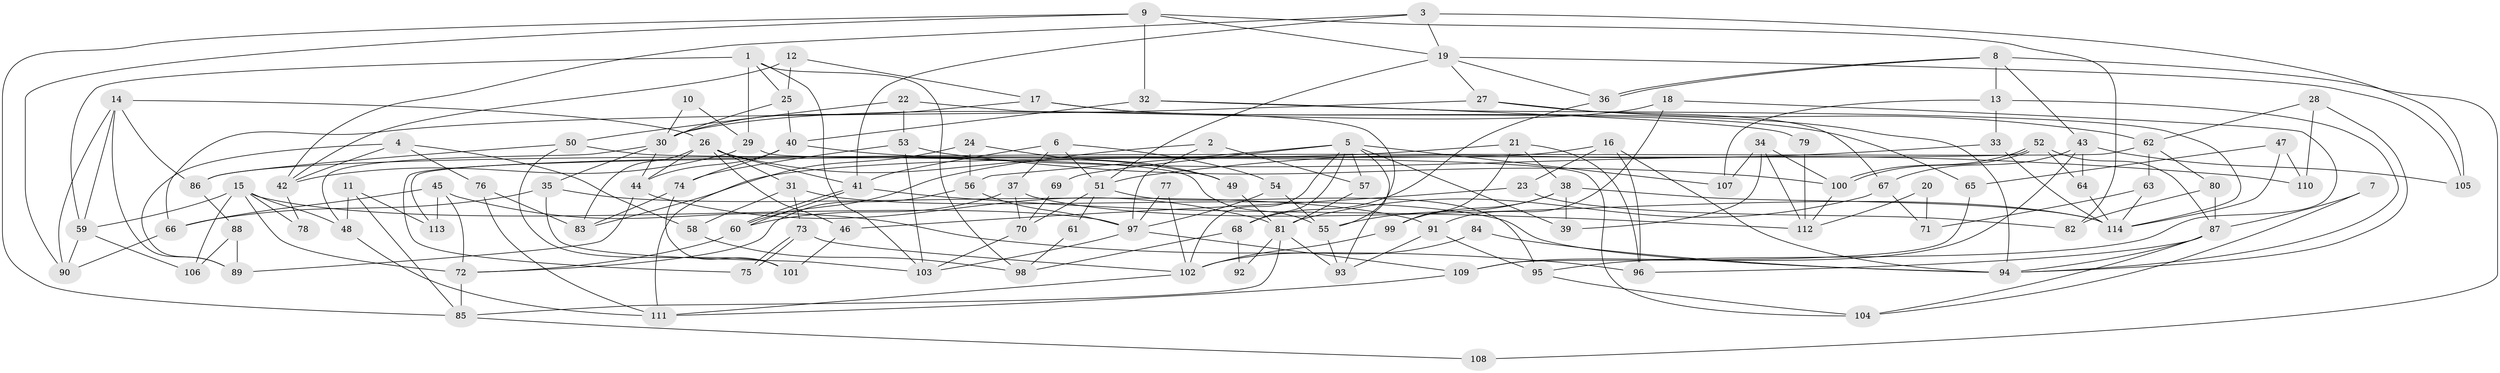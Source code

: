 // Generated by graph-tools (version 1.1) at 2025/50/03/09/25 03:50:15]
// undirected, 114 vertices, 228 edges
graph export_dot {
graph [start="1"]
  node [color=gray90,style=filled];
  1;
  2;
  3;
  4;
  5;
  6;
  7;
  8;
  9;
  10;
  11;
  12;
  13;
  14;
  15;
  16;
  17;
  18;
  19;
  20;
  21;
  22;
  23;
  24;
  25;
  26;
  27;
  28;
  29;
  30;
  31;
  32;
  33;
  34;
  35;
  36;
  37;
  38;
  39;
  40;
  41;
  42;
  43;
  44;
  45;
  46;
  47;
  48;
  49;
  50;
  51;
  52;
  53;
  54;
  55;
  56;
  57;
  58;
  59;
  60;
  61;
  62;
  63;
  64;
  65;
  66;
  67;
  68;
  69;
  70;
  71;
  72;
  73;
  74;
  75;
  76;
  77;
  78;
  79;
  80;
  81;
  82;
  83;
  84;
  85;
  86;
  87;
  88;
  89;
  90;
  91;
  92;
  93;
  94;
  95;
  96;
  97;
  98;
  99;
  100;
  101;
  102;
  103;
  104;
  105;
  106;
  107;
  108;
  109;
  110;
  111;
  112;
  113;
  114;
  1 -- 59;
  1 -- 25;
  1 -- 29;
  1 -- 98;
  1 -- 103;
  2 -- 60;
  2 -- 97;
  2 -- 57;
  3 -- 19;
  3 -- 42;
  3 -- 41;
  3 -- 105;
  4 -- 42;
  4 -- 76;
  4 -- 58;
  4 -- 89;
  5 -- 93;
  5 -- 57;
  5 -- 39;
  5 -- 56;
  5 -- 68;
  5 -- 69;
  5 -- 102;
  5 -- 107;
  6 -- 37;
  6 -- 41;
  6 -- 51;
  6 -- 54;
  7 -- 104;
  7 -- 87;
  8 -- 43;
  8 -- 36;
  8 -- 36;
  8 -- 13;
  8 -- 108;
  9 -- 85;
  9 -- 90;
  9 -- 19;
  9 -- 32;
  9 -- 82;
  10 -- 29;
  10 -- 30;
  11 -- 113;
  11 -- 48;
  11 -- 85;
  12 -- 25;
  12 -- 17;
  12 -- 42;
  13 -- 33;
  13 -- 94;
  13 -- 107;
  14 -- 26;
  14 -- 86;
  14 -- 59;
  14 -- 89;
  14 -- 90;
  15 -- 97;
  15 -- 72;
  15 -- 48;
  15 -- 59;
  15 -- 78;
  15 -- 106;
  16 -- 96;
  16 -- 94;
  16 -- 23;
  16 -- 86;
  17 -- 94;
  17 -- 30;
  17 -- 65;
  18 -- 95;
  18 -- 30;
  18 -- 91;
  19 -- 36;
  19 -- 27;
  19 -- 51;
  19 -- 105;
  20 -- 112;
  20 -- 71;
  21 -- 38;
  21 -- 96;
  21 -- 83;
  21 -- 99;
  22 -- 53;
  22 -- 50;
  22 -- 55;
  23 -- 46;
  23 -- 82;
  24 -- 56;
  24 -- 49;
  24 -- 111;
  25 -- 40;
  25 -- 30;
  26 -- 41;
  26 -- 44;
  26 -- 31;
  26 -- 46;
  26 -- 49;
  26 -- 83;
  27 -- 67;
  27 -- 62;
  27 -- 66;
  28 -- 110;
  28 -- 94;
  28 -- 62;
  29 -- 104;
  29 -- 42;
  30 -- 35;
  30 -- 44;
  30 -- 48;
  31 -- 73;
  31 -- 58;
  31 -- 94;
  32 -- 114;
  32 -- 40;
  32 -- 79;
  33 -- 51;
  33 -- 114;
  34 -- 112;
  34 -- 107;
  34 -- 39;
  34 -- 100;
  35 -- 103;
  35 -- 66;
  35 -- 91;
  36 -- 68;
  37 -- 114;
  37 -- 60;
  37 -- 70;
  38 -- 99;
  38 -- 39;
  38 -- 55;
  38 -- 114;
  40 -- 74;
  40 -- 44;
  40 -- 110;
  41 -- 60;
  41 -- 60;
  41 -- 112;
  42 -- 78;
  43 -- 105;
  43 -- 109;
  43 -- 64;
  43 -- 67;
  44 -- 89;
  44 -- 81;
  45 -- 66;
  45 -- 72;
  45 -- 96;
  45 -- 113;
  46 -- 101;
  47 -- 114;
  47 -- 65;
  47 -- 110;
  48 -- 111;
  49 -- 81;
  50 -- 55;
  50 -- 86;
  50 -- 101;
  51 -- 61;
  51 -- 70;
  51 -- 95;
  52 -- 87;
  52 -- 100;
  52 -- 100;
  52 -- 64;
  52 -- 75;
  53 -- 100;
  53 -- 103;
  53 -- 74;
  54 -- 55;
  54 -- 97;
  55 -- 93;
  56 -- 97;
  56 -- 72;
  57 -- 81;
  58 -- 98;
  59 -- 90;
  59 -- 106;
  60 -- 72;
  61 -- 98;
  62 -- 63;
  62 -- 80;
  62 -- 113;
  63 -- 114;
  63 -- 71;
  64 -- 114;
  65 -- 109;
  66 -- 90;
  67 -- 81;
  67 -- 71;
  68 -- 98;
  68 -- 92;
  69 -- 70;
  70 -- 103;
  72 -- 85;
  73 -- 102;
  73 -- 75;
  73 -- 75;
  74 -- 83;
  74 -- 101;
  76 -- 83;
  76 -- 111;
  77 -- 102;
  77 -- 97;
  79 -- 112;
  80 -- 82;
  80 -- 87;
  81 -- 93;
  81 -- 85;
  81 -- 92;
  84 -- 94;
  84 -- 102;
  85 -- 108;
  86 -- 88;
  87 -- 94;
  87 -- 96;
  87 -- 104;
  88 -- 89;
  88 -- 106;
  91 -- 93;
  91 -- 95;
  95 -- 104;
  97 -- 103;
  97 -- 109;
  99 -- 102;
  100 -- 112;
  102 -- 111;
  109 -- 111;
}
